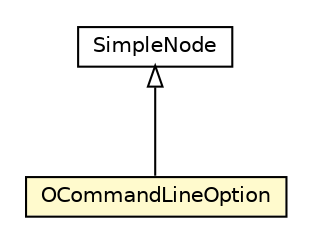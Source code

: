#!/usr/local/bin/dot
#
# Class diagram 
# Generated by UMLGraph version R5_6-24-gf6e263 (http://www.umlgraph.org/)
#

digraph G {
	edge [fontname="Helvetica",fontsize=10,labelfontname="Helvetica",labelfontsize=10];
	node [fontname="Helvetica",fontsize=10,shape=plaintext];
	nodesep=0.25;
	ranksep=0.5;
	// com.orientechnologies.orient.core.sql.parser.SimpleNode
	c1118370 [label=<<table title="com.orientechnologies.orient.core.sql.parser.SimpleNode" border="0" cellborder="1" cellspacing="0" cellpadding="2" port="p" href="./SimpleNode.html">
		<tr><td><table border="0" cellspacing="0" cellpadding="1">
<tr><td align="center" balign="center"> SimpleNode </td></tr>
		</table></td></tr>
		</table>>, URL="./SimpleNode.html", fontname="Helvetica", fontcolor="black", fontsize=10.0];
	// com.orientechnologies.orient.core.sql.parser.OCommandLineOption
	c1118490 [label=<<table title="com.orientechnologies.orient.core.sql.parser.OCommandLineOption" border="0" cellborder="1" cellspacing="0" cellpadding="2" port="p" bgcolor="lemonChiffon" href="./OCommandLineOption.html">
		<tr><td><table border="0" cellspacing="0" cellpadding="1">
<tr><td align="center" balign="center"> OCommandLineOption </td></tr>
		</table></td></tr>
		</table>>, URL="./OCommandLineOption.html", fontname="Helvetica", fontcolor="black", fontsize=10.0];
	//com.orientechnologies.orient.core.sql.parser.OCommandLineOption extends com.orientechnologies.orient.core.sql.parser.SimpleNode
	c1118370:p -> c1118490:p [dir=back,arrowtail=empty];
}

